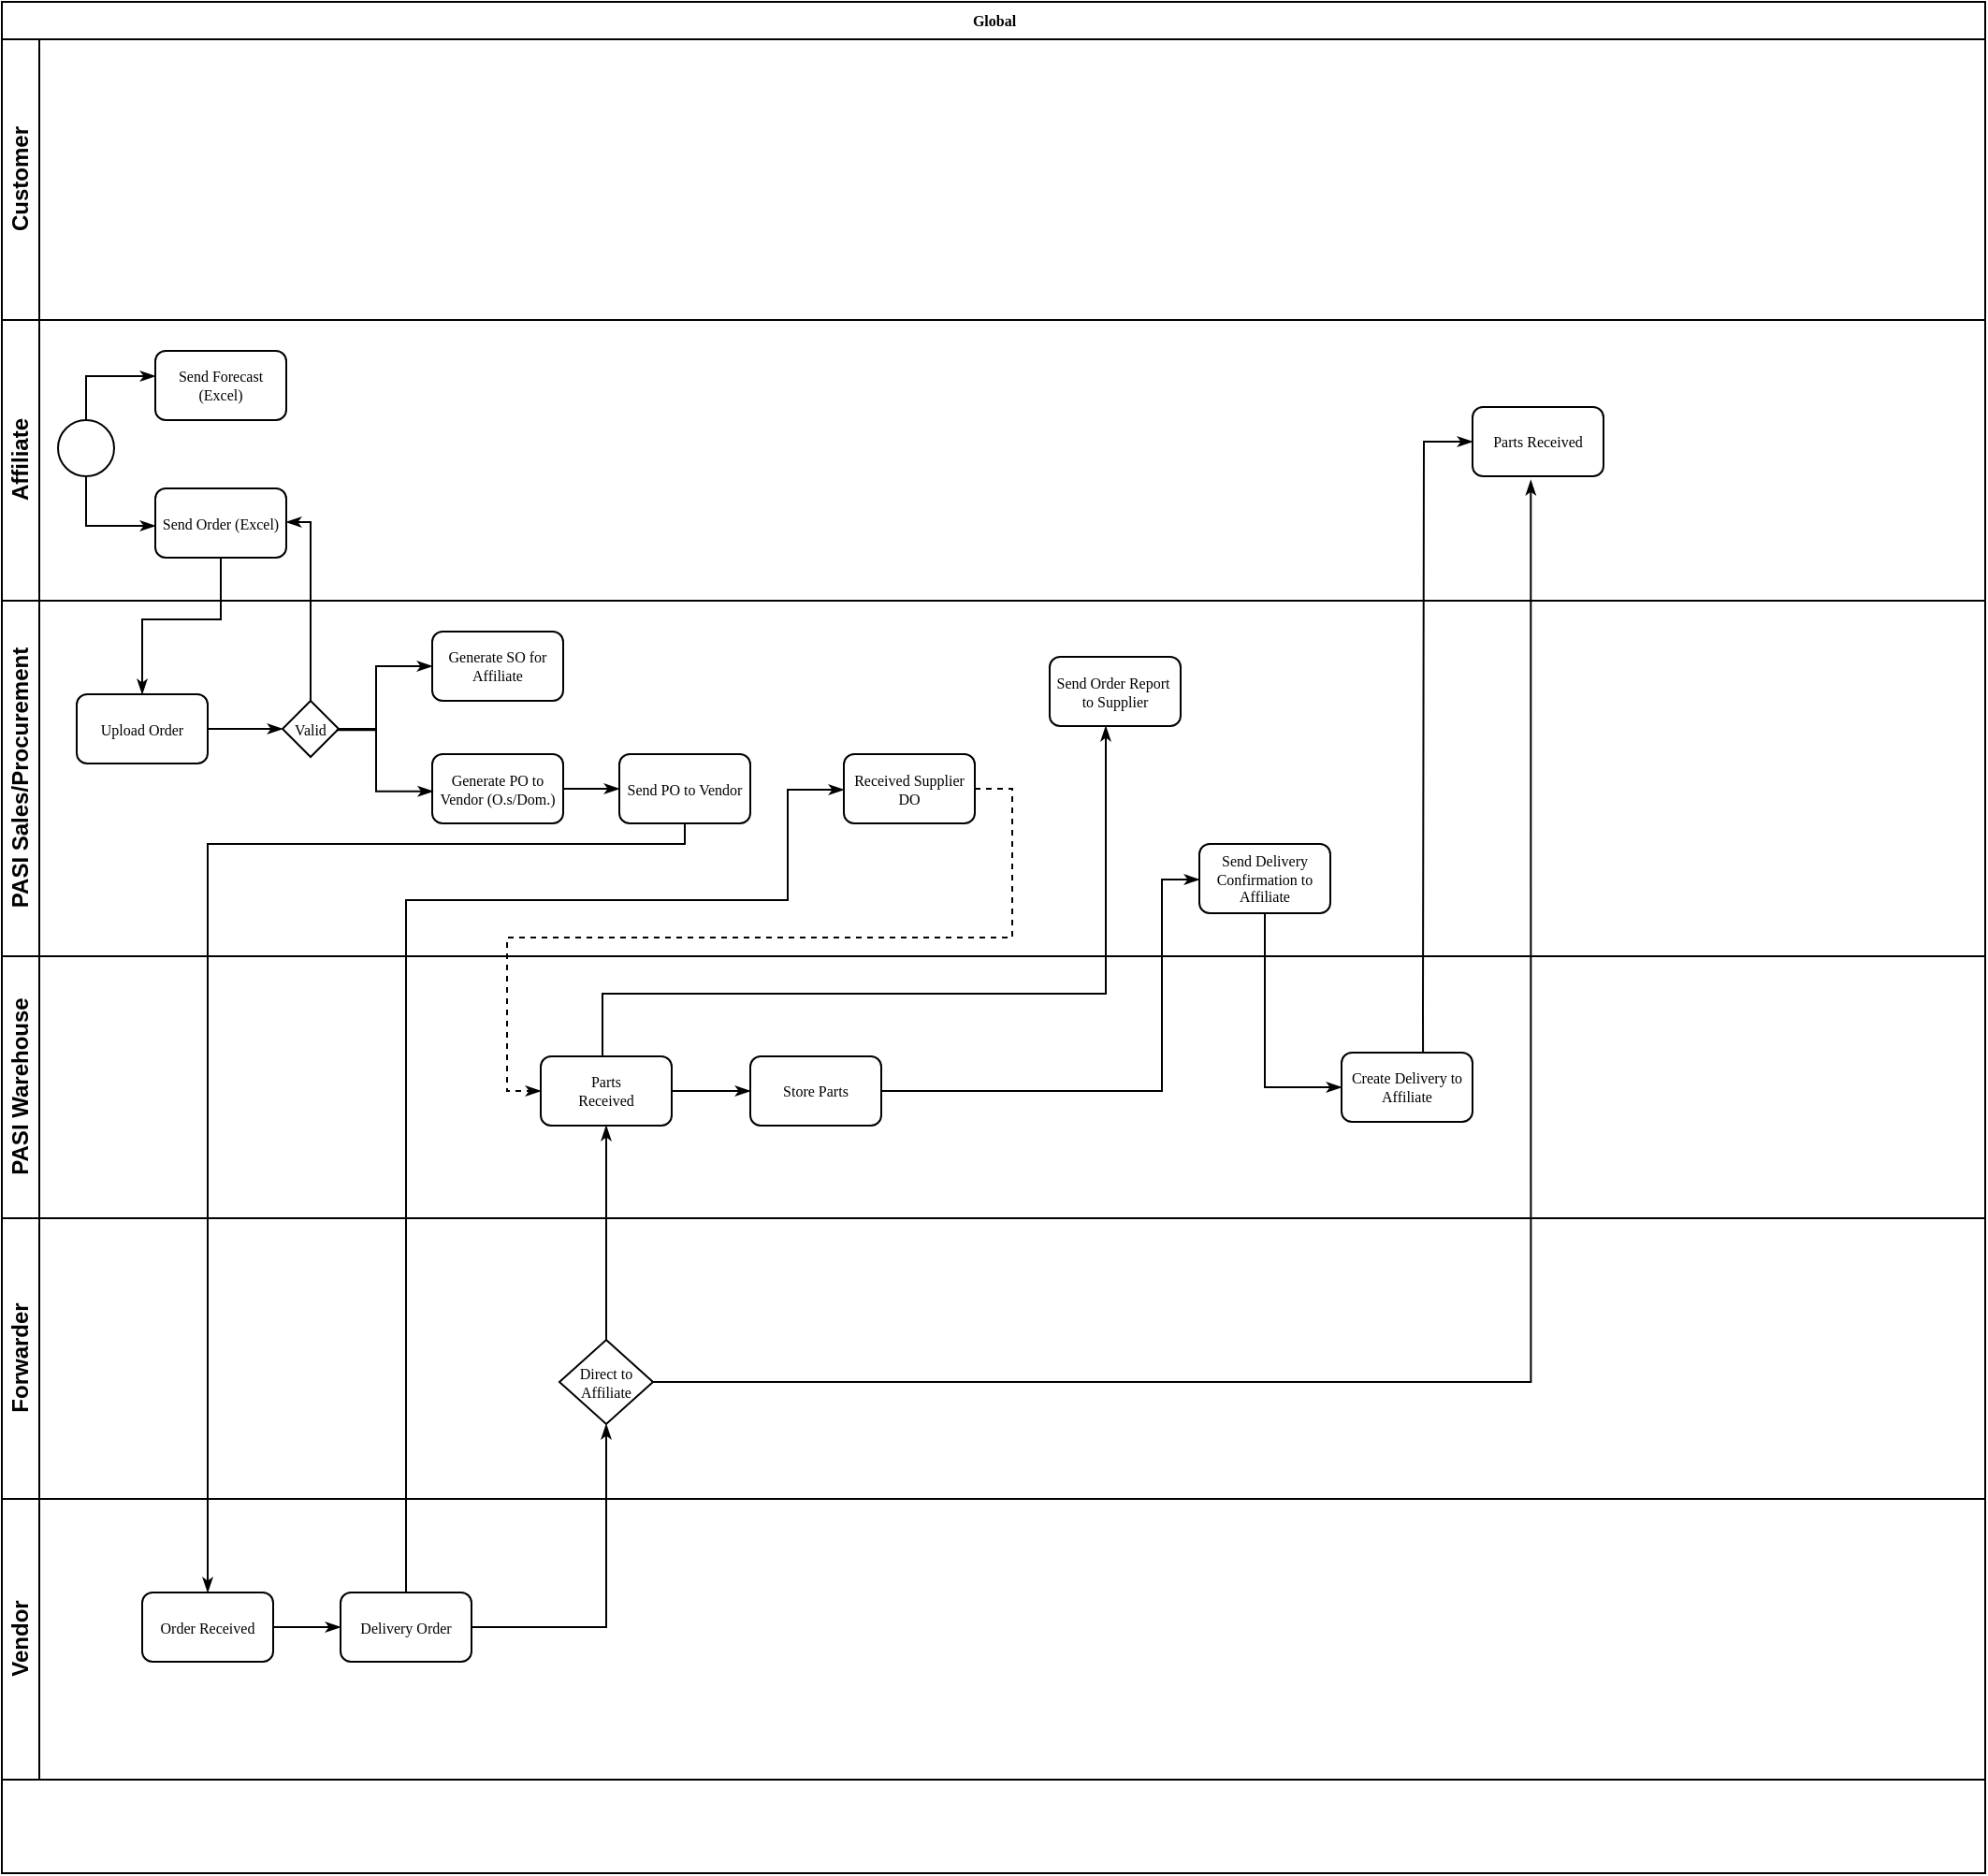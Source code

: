 <mxfile version="24.1.0" type="github">
  <diagram name="Page-1" id="c7488fd3-1785-93aa-aadb-54a6760d102a">
    <mxGraphModel dx="1393" dy="761" grid="1" gridSize="10" guides="1" tooltips="1" connect="1" arrows="1" fold="1" page="1" pageScale="1" pageWidth="1100" pageHeight="850" background="none" math="0" shadow="0">
      <root>
        <mxCell id="0" />
        <mxCell id="1" parent="0" />
        <mxCell id="2b4e8129b02d487f-1" value="Global" style="swimlane;html=1;childLayout=stackLayout;horizontal=1;startSize=20;horizontalStack=0;rounded=0;shadow=0;labelBackgroundColor=none;strokeWidth=1;fontFamily=Verdana;fontSize=8;align=center;" parent="1" vertex="1">
          <mxGeometry x="20" y="20" width="1060" height="1000" as="geometry" />
        </mxCell>
        <mxCell id="2b4e8129b02d487f-2" value="Customer" style="swimlane;html=1;startSize=20;horizontal=0;" parent="2b4e8129b02d487f-1" vertex="1">
          <mxGeometry y="20" width="1060" height="150" as="geometry" />
        </mxCell>
        <mxCell id="2b4e8129b02d487f-3" value="Affiliate" style="swimlane;html=1;startSize=20;horizontal=0;" parent="2b4e8129b02d487f-1" vertex="1">
          <mxGeometry y="170" width="1060" height="150" as="geometry" />
        </mxCell>
        <mxCell id="2b4e8129b02d487f-18" style="edgeStyle=orthogonalEdgeStyle;rounded=0;html=1;labelBackgroundColor=none;startArrow=none;startFill=0;startSize=5;endArrow=classicThin;endFill=1;endSize=5;jettySize=auto;orthogonalLoop=1;strokeWidth=1;fontFamily=Verdana;fontSize=8" parent="2b4e8129b02d487f-3" source="2b4e8129b02d487f-5" target="2b4e8129b02d487f-6" edge="1">
          <mxGeometry relative="1" as="geometry">
            <Array as="points">
              <mxPoint x="45" y="110" />
            </Array>
          </mxGeometry>
        </mxCell>
        <mxCell id="2b4e8129b02d487f-5" value="" style="ellipse;whiteSpace=wrap;html=1;rounded=0;shadow=0;labelBackgroundColor=none;strokeWidth=1;fontFamily=Verdana;fontSize=8;align=center;" parent="2b4e8129b02d487f-3" vertex="1">
          <mxGeometry x="30" y="53.5" width="30" height="30" as="geometry" />
        </mxCell>
        <mxCell id="2b4e8129b02d487f-6" value="Send Order (Excel)" style="rounded=1;whiteSpace=wrap;html=1;shadow=0;labelBackgroundColor=none;strokeWidth=1;fontFamily=Verdana;fontSize=8;align=center;" parent="2b4e8129b02d487f-3" vertex="1">
          <mxGeometry x="82" y="90.0" width="70" height="37" as="geometry" />
        </mxCell>
        <mxCell id="OChGtl6JTXPUs5rAQgMA-21" value="Send Forecast (Excel)" style="rounded=1;whiteSpace=wrap;html=1;shadow=0;labelBackgroundColor=none;strokeWidth=1;fontFamily=Verdana;fontSize=8;align=center;" vertex="1" parent="2b4e8129b02d487f-3">
          <mxGeometry x="82" y="16.5" width="70" height="37" as="geometry" />
        </mxCell>
        <mxCell id="OChGtl6JTXPUs5rAQgMA-22" style="edgeStyle=orthogonalEdgeStyle;rounded=0;html=1;labelBackgroundColor=none;startArrow=none;startFill=0;startSize=5;endArrow=classicThin;endFill=1;endSize=5;jettySize=auto;orthogonalLoop=1;strokeWidth=1;fontFamily=Verdana;fontSize=8" edge="1" parent="2b4e8129b02d487f-3" source="2b4e8129b02d487f-5" target="OChGtl6JTXPUs5rAQgMA-21">
          <mxGeometry relative="1" as="geometry">
            <mxPoint x="55" y="94" as="sourcePoint" />
            <mxPoint x="92" y="130" as="targetPoint" />
            <Array as="points">
              <mxPoint x="45" y="30" />
            </Array>
          </mxGeometry>
        </mxCell>
        <mxCell id="OChGtl6JTXPUs5rAQgMA-75" value="Parts Received" style="rounded=1;whiteSpace=wrap;html=1;shadow=0;labelBackgroundColor=none;strokeWidth=1;fontFamily=Verdana;fontSize=8;align=center;" vertex="1" parent="2b4e8129b02d487f-3">
          <mxGeometry x="786" y="46.5" width="70" height="37" as="geometry" />
        </mxCell>
        <mxCell id="2b4e8129b02d487f-4" value="PASI Sales/Procurement" style="swimlane;html=1;startSize=20;horizontal=0;" parent="2b4e8129b02d487f-1" vertex="1">
          <mxGeometry y="320" width="1060" height="190" as="geometry" />
        </mxCell>
        <mxCell id="OChGtl6JTXPUs5rAQgMA-20" value="Upload Order" style="rounded=1;whiteSpace=wrap;html=1;shadow=0;labelBackgroundColor=none;strokeWidth=1;fontFamily=Verdana;fontSize=8;align=center;" vertex="1" parent="2b4e8129b02d487f-4">
          <mxGeometry x="40" y="50" width="70" height="37" as="geometry" />
        </mxCell>
        <mxCell id="OChGtl6JTXPUs5rAQgMA-28" value="Valid" style="strokeWidth=1;html=1;shape=mxgraph.flowchart.decision;whiteSpace=wrap;rounded=1;shadow=0;labelBackgroundColor=none;fontFamily=Verdana;fontSize=8;align=center;" vertex="1" parent="2b4e8129b02d487f-4">
          <mxGeometry x="150" y="53.5" width="30" height="30" as="geometry" />
        </mxCell>
        <mxCell id="OChGtl6JTXPUs5rAQgMA-30" style="edgeStyle=orthogonalEdgeStyle;rounded=0;html=1;labelBackgroundColor=none;startArrow=none;startFill=0;startSize=5;endArrow=classicThin;endFill=1;endSize=5;jettySize=auto;orthogonalLoop=1;strokeWidth=1;fontFamily=Verdana;fontSize=8;" edge="1" parent="2b4e8129b02d487f-4" source="OChGtl6JTXPUs5rAQgMA-20" target="OChGtl6JTXPUs5rAQgMA-28">
          <mxGeometry relative="1" as="geometry">
            <mxPoint x="127" y="-13" as="sourcePoint" />
            <mxPoint x="140" y="50" as="targetPoint" />
            <Array as="points">
              <mxPoint x="127" y="68" />
              <mxPoint x="130" y="68" />
            </Array>
          </mxGeometry>
        </mxCell>
        <mxCell id="OChGtl6JTXPUs5rAQgMA-31" value="Generate SO for Affiliate" style="rounded=1;whiteSpace=wrap;html=1;shadow=0;labelBackgroundColor=none;strokeWidth=1;fontFamily=Verdana;fontSize=8;align=center;" vertex="1" parent="2b4e8129b02d487f-4">
          <mxGeometry x="230" y="16.5" width="70" height="37" as="geometry" />
        </mxCell>
        <mxCell id="OChGtl6JTXPUs5rAQgMA-34" style="edgeStyle=orthogonalEdgeStyle;rounded=0;html=1;labelBackgroundColor=none;startArrow=none;startFill=0;startSize=5;endArrow=classicThin;endFill=1;endSize=5;jettySize=auto;orthogonalLoop=1;strokeWidth=1;fontFamily=Verdana;fontSize=8;exitX=1;exitY=0.5;exitDx=0;exitDy=0;exitPerimeter=0;entryX=0;entryY=0.5;entryDx=0;entryDy=0;" edge="1" parent="2b4e8129b02d487f-4" source="OChGtl6JTXPUs5rAQgMA-28" target="OChGtl6JTXPUs5rAQgMA-31">
          <mxGeometry relative="1" as="geometry">
            <mxPoint x="120" y="79" as="sourcePoint" />
            <mxPoint x="160" y="79" as="targetPoint" />
            <Array as="points">
              <mxPoint x="200" y="68" />
              <mxPoint x="200" y="35" />
            </Array>
          </mxGeometry>
        </mxCell>
        <mxCell id="OChGtl6JTXPUs5rAQgMA-35" value="Generate PO to Vendor (O.s/Dom.)" style="rounded=1;whiteSpace=wrap;html=1;shadow=0;labelBackgroundColor=none;strokeWidth=1;fontFamily=Verdana;fontSize=8;align=center;" vertex="1" parent="2b4e8129b02d487f-4">
          <mxGeometry x="230" y="82" width="70" height="37" as="geometry" />
        </mxCell>
        <mxCell id="OChGtl6JTXPUs5rAQgMA-36" style="edgeStyle=orthogonalEdgeStyle;rounded=0;html=1;labelBackgroundColor=none;startArrow=none;startFill=0;startSize=5;endArrow=classicThin;endFill=1;endSize=5;jettySize=auto;orthogonalLoop=1;strokeWidth=1;fontFamily=Verdana;fontSize=8;entryX=0.006;entryY=0.538;entryDx=0;entryDy=0;exitX=0.961;exitY=0.52;exitDx=0;exitDy=0;exitPerimeter=0;entryPerimeter=0;" edge="1" parent="2b4e8129b02d487f-4" source="OChGtl6JTXPUs5rAQgMA-28" target="OChGtl6JTXPUs5rAQgMA-35">
          <mxGeometry relative="1" as="geometry">
            <mxPoint x="190" y="80" as="sourcePoint" />
            <mxPoint x="230" y="118.5" as="targetPoint" />
            <Array as="points">
              <mxPoint x="200" y="69" />
              <mxPoint x="200" y="102" />
            </Array>
          </mxGeometry>
        </mxCell>
        <mxCell id="OChGtl6JTXPUs5rAQgMA-66" value="Send PO to Vendor" style="rounded=1;whiteSpace=wrap;html=1;shadow=0;labelBackgroundColor=none;strokeWidth=1;fontFamily=Verdana;fontSize=8;align=center;" vertex="1" parent="2b4e8129b02d487f-4">
          <mxGeometry x="330" y="82" width="70" height="37" as="geometry" />
        </mxCell>
        <mxCell id="OChGtl6JTXPUs5rAQgMA-67" style="edgeStyle=orthogonalEdgeStyle;rounded=0;html=1;labelBackgroundColor=none;startArrow=none;startFill=0;startSize=5;endArrow=classicThin;endFill=1;endSize=5;jettySize=auto;orthogonalLoop=1;strokeWidth=1;fontFamily=Verdana;fontSize=8;entryX=0;entryY=0.5;entryDx=0;entryDy=0;exitX=1;exitY=0.5;exitDx=0;exitDy=0;" edge="1" parent="2b4e8129b02d487f-4" source="OChGtl6JTXPUs5rAQgMA-35" target="OChGtl6JTXPUs5rAQgMA-66">
          <mxGeometry relative="1" as="geometry">
            <mxPoint x="189" y="79" as="sourcePoint" />
            <mxPoint x="240" y="112" as="targetPoint" />
            <Array as="points">
              <mxPoint x="310" y="101" />
              <mxPoint x="330" y="100" />
            </Array>
          </mxGeometry>
        </mxCell>
        <mxCell id="OChGtl6JTXPUs5rAQgMA-84" value="Send Order Report&amp;nbsp; to Supplier" style="rounded=1;whiteSpace=wrap;html=1;shadow=0;labelBackgroundColor=none;strokeWidth=1;fontFamily=Verdana;fontSize=8;align=center;" vertex="1" parent="2b4e8129b02d487f-4">
          <mxGeometry x="560" y="30" width="70" height="37" as="geometry" />
        </mxCell>
        <mxCell id="OChGtl6JTXPUs5rAQgMA-87" value="Received Supplier DO" style="rounded=1;whiteSpace=wrap;html=1;shadow=0;labelBackgroundColor=none;strokeWidth=1;fontFamily=Verdana;fontSize=8;align=center;" vertex="1" parent="2b4e8129b02d487f-4">
          <mxGeometry x="450" y="82" width="70" height="37" as="geometry" />
        </mxCell>
        <mxCell id="OChGtl6JTXPUs5rAQgMA-92" value="Send Delivery Confirmation to Affiliate" style="rounded=1;whiteSpace=wrap;html=1;shadow=0;labelBackgroundColor=none;strokeWidth=1;fontFamily=Verdana;fontSize=8;align=center;" vertex="1" parent="2b4e8129b02d487f-4">
          <mxGeometry x="640" y="130" width="70" height="37" as="geometry" />
        </mxCell>
        <mxCell id="OChGtl6JTXPUs5rAQgMA-1" value="PASI Warehouse" style="swimlane;html=1;startSize=20;horizontal=0;" vertex="1" parent="2b4e8129b02d487f-1">
          <mxGeometry y="510" width="1060" height="140" as="geometry" />
        </mxCell>
        <mxCell id="OChGtl6JTXPUs5rAQgMA-71" value="&lt;div&gt;Parts&lt;/div&gt;&lt;div&gt;Received&lt;/div&gt;" style="rounded=1;whiteSpace=wrap;html=1;shadow=0;labelBackgroundColor=none;strokeWidth=1;fontFamily=Verdana;fontSize=8;align=center;" vertex="1" parent="OChGtl6JTXPUs5rAQgMA-1">
          <mxGeometry x="288" y="53.5" width="70" height="37" as="geometry" />
        </mxCell>
        <mxCell id="OChGtl6JTXPUs5rAQgMA-77" value="Store Parts" style="rounded=1;whiteSpace=wrap;html=1;shadow=0;labelBackgroundColor=none;strokeWidth=1;fontFamily=Verdana;fontSize=8;align=center;" vertex="1" parent="OChGtl6JTXPUs5rAQgMA-1">
          <mxGeometry x="400" y="53.5" width="70" height="37" as="geometry" />
        </mxCell>
        <mxCell id="OChGtl6JTXPUs5rAQgMA-78" value="Create Delivery to Affiliate" style="rounded=1;whiteSpace=wrap;html=1;shadow=0;labelBackgroundColor=none;strokeWidth=1;fontFamily=Verdana;fontSize=8;align=center;" vertex="1" parent="OChGtl6JTXPUs5rAQgMA-1">
          <mxGeometry x="716" y="51.5" width="70" height="37" as="geometry" />
        </mxCell>
        <mxCell id="OChGtl6JTXPUs5rAQgMA-80" style="edgeStyle=orthogonalEdgeStyle;rounded=0;html=1;labelBackgroundColor=none;startArrow=none;startFill=0;startSize=5;endArrow=classicThin;endFill=1;endSize=5;jettySize=auto;orthogonalLoop=1;strokeWidth=1;fontFamily=Verdana;fontSize=8;entryX=0;entryY=0.5;entryDx=0;entryDy=0;exitX=1;exitY=0.5;exitDx=0;exitDy=0;" edge="1" parent="OChGtl6JTXPUs5rAQgMA-1" source="OChGtl6JTXPUs5rAQgMA-71" target="OChGtl6JTXPUs5rAQgMA-77">
          <mxGeometry relative="1" as="geometry">
            <mxPoint x="418" y="-79" as="sourcePoint" />
            <mxPoint x="448" y="-79" as="targetPoint" />
            <Array as="points">
              <mxPoint x="378" y="72" />
              <mxPoint x="378" y="72" />
            </Array>
          </mxGeometry>
        </mxCell>
        <mxCell id="OChGtl6JTXPUs5rAQgMA-9" value="Forwarder" style="swimlane;html=1;startSize=20;horizontal=0;" vertex="1" parent="2b4e8129b02d487f-1">
          <mxGeometry y="650" width="1060" height="150" as="geometry" />
        </mxCell>
        <mxCell id="OChGtl6JTXPUs5rAQgMA-73" value="Direct to Affiliate" style="strokeWidth=1;html=1;shape=mxgraph.flowchart.decision;whiteSpace=wrap;rounded=1;shadow=0;labelBackgroundColor=none;fontFamily=Verdana;fontSize=8;align=center;" vertex="1" parent="OChGtl6JTXPUs5rAQgMA-9">
          <mxGeometry x="298" y="65" width="50" height="45" as="geometry" />
        </mxCell>
        <mxCell id="OChGtl6JTXPUs5rAQgMA-23" style="edgeStyle=orthogonalEdgeStyle;rounded=0;html=1;labelBackgroundColor=none;startArrow=none;startFill=0;startSize=5;endArrow=classicThin;endFill=1;endSize=5;jettySize=auto;orthogonalLoop=1;strokeWidth=1;fontFamily=Verdana;fontSize=8;entryX=0.5;entryY=0;entryDx=0;entryDy=0;" edge="1" parent="2b4e8129b02d487f-1" source="2b4e8129b02d487f-6" target="OChGtl6JTXPUs5rAQgMA-20">
          <mxGeometry relative="1" as="geometry">
            <mxPoint x="55" y="264" as="sourcePoint" />
            <mxPoint x="92" y="290" as="targetPoint" />
            <Array as="points">
              <mxPoint x="117" y="330" />
              <mxPoint x="75" y="330" />
            </Array>
          </mxGeometry>
        </mxCell>
        <mxCell id="OChGtl6JTXPUs5rAQgMA-33" style="edgeStyle=orthogonalEdgeStyle;rounded=0;html=1;labelBackgroundColor=none;startArrow=none;startFill=0;startSize=5;endArrow=classicThin;endFill=1;endSize=5;jettySize=auto;orthogonalLoop=1;strokeWidth=1;fontFamily=Verdana;fontSize=8;exitX=0.5;exitY=0;exitDx=0;exitDy=0;exitPerimeter=0;" edge="1" parent="2b4e8129b02d487f-1" source="OChGtl6JTXPUs5rAQgMA-28" target="2b4e8129b02d487f-6">
          <mxGeometry relative="1" as="geometry">
            <mxPoint x="140" y="360" as="sourcePoint" />
            <mxPoint x="160" y="350" as="targetPoint" />
            <Array as="points">
              <mxPoint x="165" y="278" />
            </Array>
          </mxGeometry>
        </mxCell>
        <mxCell id="OChGtl6JTXPUs5rAQgMA-38" value="Vendor" style="swimlane;html=1;startSize=20;horizontal=0;" vertex="1" parent="2b4e8129b02d487f-1">
          <mxGeometry y="800" width="1060" height="150" as="geometry" />
        </mxCell>
        <mxCell id="OChGtl6JTXPUs5rAQgMA-39" value="Order Received" style="rounded=1;whiteSpace=wrap;html=1;shadow=0;labelBackgroundColor=none;strokeWidth=1;fontFamily=Verdana;fontSize=8;align=center;" vertex="1" parent="OChGtl6JTXPUs5rAQgMA-38">
          <mxGeometry x="75" y="50" width="70" height="37" as="geometry" />
        </mxCell>
        <mxCell id="OChGtl6JTXPUs5rAQgMA-69" value="Delivery Order" style="rounded=1;whiteSpace=wrap;html=1;shadow=0;labelBackgroundColor=none;strokeWidth=1;fontFamily=Verdana;fontSize=8;align=center;" vertex="1" parent="OChGtl6JTXPUs5rAQgMA-38">
          <mxGeometry x="181" y="50" width="70" height="37" as="geometry" />
        </mxCell>
        <mxCell id="OChGtl6JTXPUs5rAQgMA-70" style="edgeStyle=orthogonalEdgeStyle;rounded=0;html=1;labelBackgroundColor=none;startArrow=none;startFill=0;startSize=5;endArrow=classicThin;endFill=1;endSize=5;jettySize=auto;orthogonalLoop=1;strokeWidth=1;fontFamily=Verdana;fontSize=8;" edge="1" parent="OChGtl6JTXPUs5rAQgMA-38" source="OChGtl6JTXPUs5rAQgMA-39" target="OChGtl6JTXPUs5rAQgMA-69">
          <mxGeometry relative="1" as="geometry">
            <mxPoint x="310" y="-339" as="sourcePoint" />
            <mxPoint x="340" y="-339" as="targetPoint" />
            <Array as="points">
              <mxPoint x="160" y="68" />
              <mxPoint x="160" y="68" />
            </Array>
          </mxGeometry>
        </mxCell>
        <mxCell id="OChGtl6JTXPUs5rAQgMA-68" style="edgeStyle=orthogonalEdgeStyle;rounded=0;html=1;labelBackgroundColor=none;startArrow=none;startFill=0;startSize=5;endArrow=classicThin;endFill=1;endSize=5;jettySize=auto;orthogonalLoop=1;strokeWidth=1;fontFamily=Verdana;fontSize=8;exitX=0.5;exitY=1;exitDx=0;exitDy=0;" edge="1" parent="2b4e8129b02d487f-1" source="OChGtl6JTXPUs5rAQgMA-66" target="OChGtl6JTXPUs5rAQgMA-39">
          <mxGeometry relative="1" as="geometry">
            <mxPoint x="310" y="431" as="sourcePoint" />
            <mxPoint x="300" y="710" as="targetPoint" />
            <Array as="points">
              <mxPoint x="365" y="450" />
              <mxPoint x="110" y="450" />
            </Array>
          </mxGeometry>
        </mxCell>
        <mxCell id="OChGtl6JTXPUs5rAQgMA-72" style="edgeStyle=orthogonalEdgeStyle;rounded=0;html=1;labelBackgroundColor=none;startArrow=none;startFill=0;startSize=5;endArrow=classicThin;endFill=1;endSize=5;jettySize=auto;orthogonalLoop=1;strokeWidth=1;fontFamily=Verdana;fontSize=8;" edge="1" parent="2b4e8129b02d487f-1" source="OChGtl6JTXPUs5rAQgMA-73" target="OChGtl6JTXPUs5rAQgMA-71">
          <mxGeometry relative="1" as="geometry">
            <mxPoint x="348" y="720" as="sourcePoint" />
            <mxPoint x="228" y="830" as="targetPoint" />
            <Array as="points">
              <mxPoint x="323" y="630" />
              <mxPoint x="323" y="630" />
            </Array>
          </mxGeometry>
        </mxCell>
        <mxCell id="OChGtl6JTXPUs5rAQgMA-74" style="edgeStyle=orthogonalEdgeStyle;rounded=0;html=1;labelBackgroundColor=none;startArrow=none;startFill=0;startSize=5;endArrow=classicThin;endFill=1;endSize=5;jettySize=auto;orthogonalLoop=1;strokeWidth=1;fontFamily=Verdana;fontSize=8;entryX=0.5;entryY=1;entryDx=0;entryDy=0;entryPerimeter=0;" edge="1" parent="2b4e8129b02d487f-1" source="OChGtl6JTXPUs5rAQgMA-69" target="OChGtl6JTXPUs5rAQgMA-73">
          <mxGeometry relative="1" as="geometry">
            <mxPoint x="156" y="848" as="sourcePoint" />
            <mxPoint x="191" y="848" as="targetPoint" />
            <Array as="points" />
          </mxGeometry>
        </mxCell>
        <mxCell id="OChGtl6JTXPUs5rAQgMA-76" style="edgeStyle=orthogonalEdgeStyle;rounded=0;html=1;labelBackgroundColor=none;startArrow=none;startFill=0;startSize=5;endArrow=classicThin;endFill=1;endSize=5;jettySize=auto;orthogonalLoop=1;strokeWidth=1;fontFamily=Verdana;fontSize=8;entryX=0.445;entryY=1.056;entryDx=0;entryDy=0;exitX=1;exitY=0.5;exitDx=0;exitDy=0;exitPerimeter=0;entryPerimeter=0;" edge="1" parent="2b4e8129b02d487f-1" source="OChGtl6JTXPUs5rAQgMA-73" target="OChGtl6JTXPUs5rAQgMA-75">
          <mxGeometry relative="1" as="geometry">
            <mxPoint x="360" y="737.5" as="sourcePoint" />
            <mxPoint x="833" y="253.5" as="targetPoint" />
            <Array as="points">
              <mxPoint x="817" y="737" />
            </Array>
          </mxGeometry>
        </mxCell>
        <mxCell id="OChGtl6JTXPUs5rAQgMA-82" style="edgeStyle=orthogonalEdgeStyle;rounded=0;html=1;labelBackgroundColor=none;startArrow=none;startFill=0;startSize=5;endArrow=classicThin;endFill=1;endSize=5;jettySize=auto;orthogonalLoop=1;strokeWidth=1;fontFamily=Verdana;fontSize=8;exitX=0.622;exitY=-0.002;exitDx=0;exitDy=0;exitPerimeter=0;" edge="1" parent="2b4e8129b02d487f-1" source="OChGtl6JTXPUs5rAQgMA-78" target="OChGtl6JTXPUs5rAQgMA-75">
          <mxGeometry relative="1" as="geometry">
            <mxPoint x="546" y="590" as="sourcePoint" />
            <mxPoint x="606" y="480" as="targetPoint" />
            <Array as="points">
              <mxPoint x="760" y="540" />
              <mxPoint x="760" y="540" />
              <mxPoint x="760" y="235" />
            </Array>
          </mxGeometry>
        </mxCell>
        <mxCell id="OChGtl6JTXPUs5rAQgMA-85" style="edgeStyle=orthogonalEdgeStyle;rounded=0;html=1;labelBackgroundColor=none;startArrow=none;startFill=0;startSize=5;endArrow=classicThin;endFill=1;endSize=5;jettySize=auto;orthogonalLoop=1;strokeWidth=1;fontFamily=Verdana;fontSize=8;" edge="1" parent="2b4e8129b02d487f-1" source="OChGtl6JTXPUs5rAQgMA-71" target="OChGtl6JTXPUs5rAQgMA-84">
          <mxGeometry relative="1" as="geometry">
            <mxPoint x="478" y="591" as="sourcePoint" />
            <mxPoint x="525" y="591" as="targetPoint" />
            <Array as="points">
              <mxPoint x="321" y="530" />
              <mxPoint x="590" y="530" />
            </Array>
          </mxGeometry>
        </mxCell>
        <mxCell id="OChGtl6JTXPUs5rAQgMA-88" style="edgeStyle=orthogonalEdgeStyle;rounded=0;html=1;labelBackgroundColor=none;startArrow=none;startFill=0;startSize=5;endArrow=classicThin;endFill=1;endSize=5;jettySize=auto;orthogonalLoop=1;strokeWidth=1;fontFamily=Verdana;fontSize=8;exitX=0.5;exitY=0;exitDx=0;exitDy=0;" edge="1" parent="2b4e8129b02d487f-1" source="OChGtl6JTXPUs5rAQgMA-69" target="OChGtl6JTXPUs5rAQgMA-87">
          <mxGeometry relative="1" as="geometry">
            <mxPoint x="261" y="879" as="sourcePoint" />
            <mxPoint x="333" y="770" as="targetPoint" />
            <Array as="points">
              <mxPoint x="216" y="480" />
              <mxPoint x="420" y="480" />
              <mxPoint x="420" y="421" />
            </Array>
          </mxGeometry>
        </mxCell>
        <mxCell id="OChGtl6JTXPUs5rAQgMA-89" style="edgeStyle=orthogonalEdgeStyle;rounded=0;html=1;labelBackgroundColor=none;startArrow=none;startFill=0;startSize=5;endArrow=classicThin;endFill=1;endSize=5;jettySize=auto;orthogonalLoop=1;strokeWidth=1;fontFamily=Verdana;fontSize=8;exitX=1;exitY=0.5;exitDx=0;exitDy=0;dashed=1;" edge="1" parent="2b4e8129b02d487f-1" source="OChGtl6JTXPUs5rAQgMA-87" target="OChGtl6JTXPUs5rAQgMA-71">
          <mxGeometry relative="1" as="geometry">
            <mxPoint x="550" y="470" as="sourcePoint" />
            <mxPoint x="490" y="550" as="targetPoint" />
            <Array as="points">
              <mxPoint x="540" y="421" />
              <mxPoint x="540" y="500" />
              <mxPoint x="270" y="500" />
              <mxPoint x="270" y="582" />
            </Array>
          </mxGeometry>
        </mxCell>
        <mxCell id="OChGtl6JTXPUs5rAQgMA-81" style="edgeStyle=orthogonalEdgeStyle;rounded=0;html=1;labelBackgroundColor=none;startArrow=none;startFill=0;startSize=5;endArrow=classicThin;endFill=1;endSize=5;jettySize=auto;orthogonalLoop=1;strokeWidth=1;fontFamily=Verdana;fontSize=8;" edge="1" parent="2b4e8129b02d487f-1" source="OChGtl6JTXPUs5rAQgMA-77" target="OChGtl6JTXPUs5rAQgMA-92">
          <mxGeometry relative="1" as="geometry">
            <mxPoint x="500" y="600" as="sourcePoint" />
            <mxPoint x="398" y="592" as="targetPoint" />
            <Array as="points">
              <mxPoint x="620" y="582" />
              <mxPoint x="620" y="469" />
            </Array>
          </mxGeometry>
        </mxCell>
        <mxCell id="OChGtl6JTXPUs5rAQgMA-93" style="edgeStyle=orthogonalEdgeStyle;rounded=0;html=1;labelBackgroundColor=none;startArrow=none;startFill=0;startSize=5;endArrow=classicThin;endFill=1;endSize=5;jettySize=auto;orthogonalLoop=1;strokeWidth=1;fontFamily=Verdana;fontSize=8;" edge="1" parent="2b4e8129b02d487f-1" source="OChGtl6JTXPUs5rAQgMA-92" target="OChGtl6JTXPUs5rAQgMA-78">
          <mxGeometry relative="1" as="geometry">
            <mxPoint x="480" y="592" as="sourcePoint" />
            <mxPoint x="650" y="479" as="targetPoint" />
            <Array as="points">
              <mxPoint x="675" y="580" />
            </Array>
          </mxGeometry>
        </mxCell>
      </root>
    </mxGraphModel>
  </diagram>
</mxfile>
